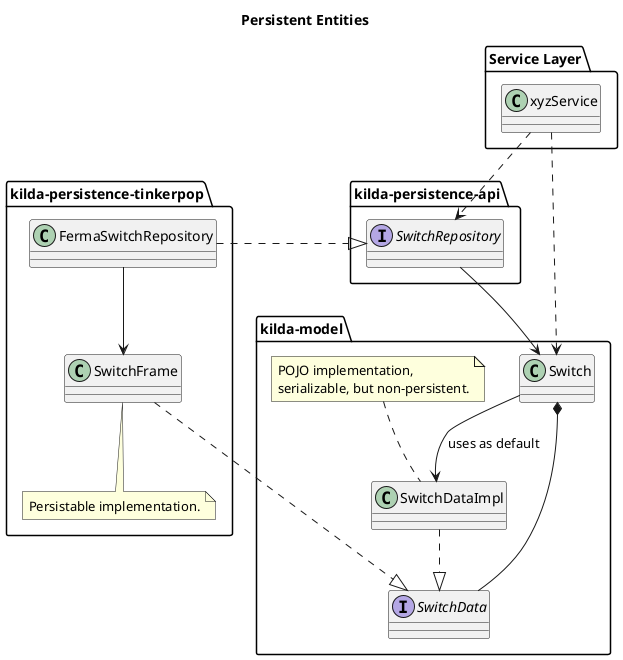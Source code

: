 @startuml
title Persistent Entities

package "kilda-model" {
    class Switch
    interface SwitchData
    class SwitchDataImpl

    SwitchDataImpl ..|> SwitchData
    Switch *-- SwitchData
    Switch --> SwitchDataImpl: uses as default
    note top of SwitchDataImpl : POJO implementation,\nserializable, but non-persistent.
}

package "kilda-persistence-api" {
    interface SwitchRepository

    SwitchRepository --> Switch
}

package "kilda-persistence-tinkerpop" {
    class FermaSwitchRepository
    class SwitchFrame

    SwitchFrame ..|> SwitchData
    FermaSwitchRepository --> SwitchFrame
    FermaSwitchRepository .r.|> SwitchRepository
    note bottom of SwitchFrame : Persistable implementation.
}

package "Service Layer" {
    class xyzService

    xyzService ..> Switch
    xyzService ..> SwitchRepository
}
@enduml